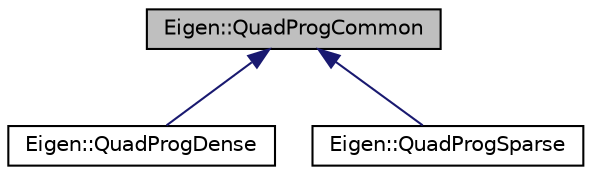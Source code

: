 digraph "Eigen::QuadProgCommon"
{
  edge [fontname="Helvetica",fontsize="10",labelfontname="Helvetica",labelfontsize="10"];
  node [fontname="Helvetica",fontsize="10",shape=record];
  Node0 [label="Eigen::QuadProgCommon",height=0.2,width=0.4,color="black", fillcolor="grey75", style="filled", fontcolor="black"];
  Node0 -> Node1 [dir="back",color="midnightblue",fontsize="10",style="solid",fontname="Helvetica"];
  Node1 [label="Eigen::QuadProgDense",height=0.2,width=0.4,color="black", fillcolor="white", style="filled",URL="$classEigen_1_1QuadProgDense.html"];
  Node0 -> Node2 [dir="back",color="midnightblue",fontsize="10",style="solid",fontname="Helvetica"];
  Node2 [label="Eigen::QuadProgSparse",height=0.2,width=0.4,color="black", fillcolor="white", style="filled",URL="$classEigen_1_1QuadProgSparse.html"];
}
